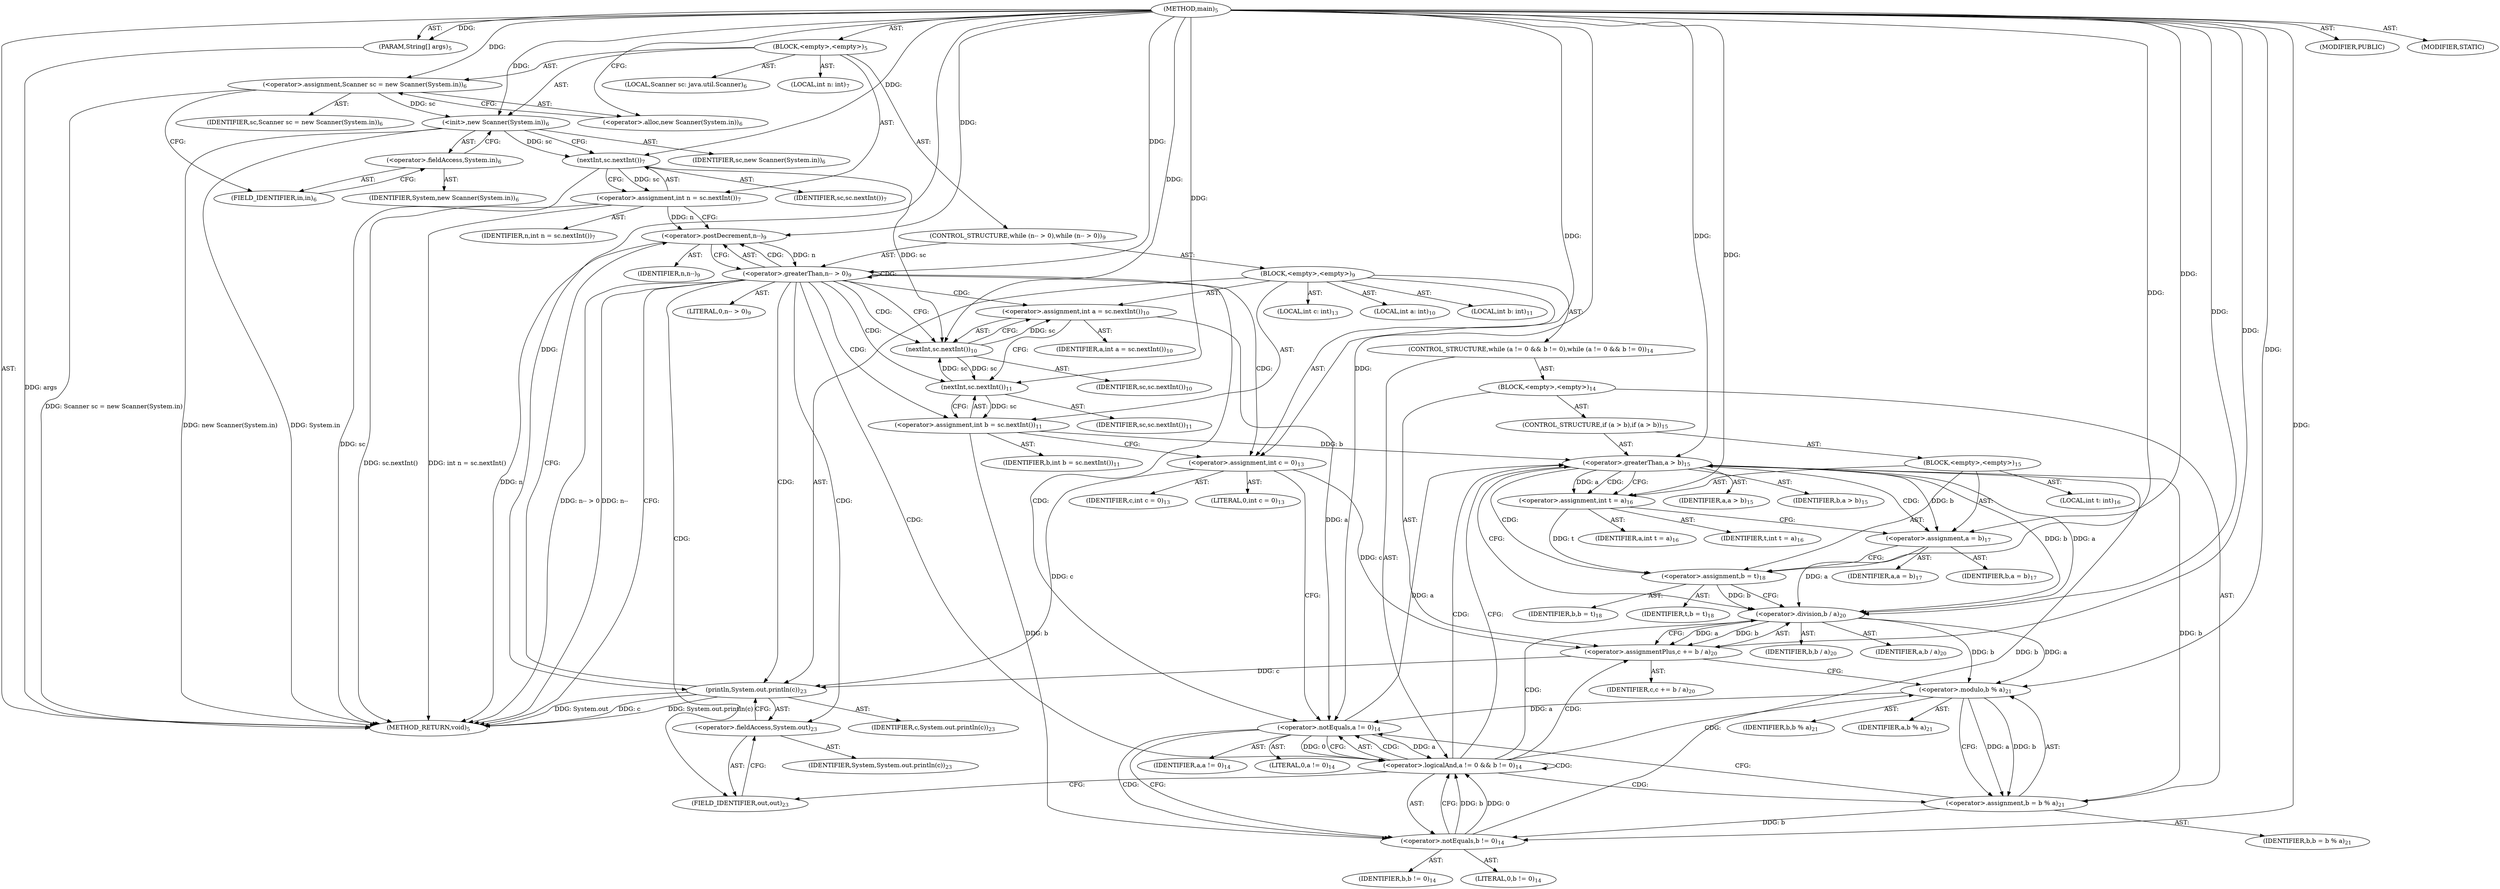 digraph "main" {  
"19" [label = <(METHOD,main)<SUB>5</SUB>> ]
"20" [label = <(PARAM,String[] args)<SUB>5</SUB>> ]
"21" [label = <(BLOCK,&lt;empty&gt;,&lt;empty&gt;)<SUB>5</SUB>> ]
"4" [label = <(LOCAL,Scanner sc: java.util.Scanner)<SUB>6</SUB>> ]
"22" [label = <(&lt;operator&gt;.assignment,Scanner sc = new Scanner(System.in))<SUB>6</SUB>> ]
"23" [label = <(IDENTIFIER,sc,Scanner sc = new Scanner(System.in))<SUB>6</SUB>> ]
"24" [label = <(&lt;operator&gt;.alloc,new Scanner(System.in))<SUB>6</SUB>> ]
"25" [label = <(&lt;init&gt;,new Scanner(System.in))<SUB>6</SUB>> ]
"3" [label = <(IDENTIFIER,sc,new Scanner(System.in))<SUB>6</SUB>> ]
"26" [label = <(&lt;operator&gt;.fieldAccess,System.in)<SUB>6</SUB>> ]
"27" [label = <(IDENTIFIER,System,new Scanner(System.in))<SUB>6</SUB>> ]
"28" [label = <(FIELD_IDENTIFIER,in,in)<SUB>6</SUB>> ]
"29" [label = <(LOCAL,int n: int)<SUB>7</SUB>> ]
"30" [label = <(&lt;operator&gt;.assignment,int n = sc.nextInt())<SUB>7</SUB>> ]
"31" [label = <(IDENTIFIER,n,int n = sc.nextInt())<SUB>7</SUB>> ]
"32" [label = <(nextInt,sc.nextInt())<SUB>7</SUB>> ]
"33" [label = <(IDENTIFIER,sc,sc.nextInt())<SUB>7</SUB>> ]
"34" [label = <(CONTROL_STRUCTURE,while (n-- &gt; 0),while (n-- &gt; 0))<SUB>9</SUB>> ]
"35" [label = <(&lt;operator&gt;.greaterThan,n-- &gt; 0)<SUB>9</SUB>> ]
"36" [label = <(&lt;operator&gt;.postDecrement,n--)<SUB>9</SUB>> ]
"37" [label = <(IDENTIFIER,n,n--)<SUB>9</SUB>> ]
"38" [label = <(LITERAL,0,n-- &gt; 0)<SUB>9</SUB>> ]
"39" [label = <(BLOCK,&lt;empty&gt;,&lt;empty&gt;)<SUB>9</SUB>> ]
"40" [label = <(LOCAL,int a: int)<SUB>10</SUB>> ]
"41" [label = <(&lt;operator&gt;.assignment,int a = sc.nextInt())<SUB>10</SUB>> ]
"42" [label = <(IDENTIFIER,a,int a = sc.nextInt())<SUB>10</SUB>> ]
"43" [label = <(nextInt,sc.nextInt())<SUB>10</SUB>> ]
"44" [label = <(IDENTIFIER,sc,sc.nextInt())<SUB>10</SUB>> ]
"45" [label = <(LOCAL,int b: int)<SUB>11</SUB>> ]
"46" [label = <(&lt;operator&gt;.assignment,int b = sc.nextInt())<SUB>11</SUB>> ]
"47" [label = <(IDENTIFIER,b,int b = sc.nextInt())<SUB>11</SUB>> ]
"48" [label = <(nextInt,sc.nextInt())<SUB>11</SUB>> ]
"49" [label = <(IDENTIFIER,sc,sc.nextInt())<SUB>11</SUB>> ]
"50" [label = <(LOCAL,int c: int)<SUB>13</SUB>> ]
"51" [label = <(&lt;operator&gt;.assignment,int c = 0)<SUB>13</SUB>> ]
"52" [label = <(IDENTIFIER,c,int c = 0)<SUB>13</SUB>> ]
"53" [label = <(LITERAL,0,int c = 0)<SUB>13</SUB>> ]
"54" [label = <(CONTROL_STRUCTURE,while (a != 0 &amp;&amp; b != 0),while (a != 0 &amp;&amp; b != 0))<SUB>14</SUB>> ]
"55" [label = <(&lt;operator&gt;.logicalAnd,a != 0 &amp;&amp; b != 0)<SUB>14</SUB>> ]
"56" [label = <(&lt;operator&gt;.notEquals,a != 0)<SUB>14</SUB>> ]
"57" [label = <(IDENTIFIER,a,a != 0)<SUB>14</SUB>> ]
"58" [label = <(LITERAL,0,a != 0)<SUB>14</SUB>> ]
"59" [label = <(&lt;operator&gt;.notEquals,b != 0)<SUB>14</SUB>> ]
"60" [label = <(IDENTIFIER,b,b != 0)<SUB>14</SUB>> ]
"61" [label = <(LITERAL,0,b != 0)<SUB>14</SUB>> ]
"62" [label = <(BLOCK,&lt;empty&gt;,&lt;empty&gt;)<SUB>14</SUB>> ]
"63" [label = <(CONTROL_STRUCTURE,if (a &gt; b),if (a &gt; b))<SUB>15</SUB>> ]
"64" [label = <(&lt;operator&gt;.greaterThan,a &gt; b)<SUB>15</SUB>> ]
"65" [label = <(IDENTIFIER,a,a &gt; b)<SUB>15</SUB>> ]
"66" [label = <(IDENTIFIER,b,a &gt; b)<SUB>15</SUB>> ]
"67" [label = <(BLOCK,&lt;empty&gt;,&lt;empty&gt;)<SUB>15</SUB>> ]
"68" [label = <(LOCAL,int t: int)<SUB>16</SUB>> ]
"69" [label = <(&lt;operator&gt;.assignment,int t = a)<SUB>16</SUB>> ]
"70" [label = <(IDENTIFIER,t,int t = a)<SUB>16</SUB>> ]
"71" [label = <(IDENTIFIER,a,int t = a)<SUB>16</SUB>> ]
"72" [label = <(&lt;operator&gt;.assignment,a = b)<SUB>17</SUB>> ]
"73" [label = <(IDENTIFIER,a,a = b)<SUB>17</SUB>> ]
"74" [label = <(IDENTIFIER,b,a = b)<SUB>17</SUB>> ]
"75" [label = <(&lt;operator&gt;.assignment,b = t)<SUB>18</SUB>> ]
"76" [label = <(IDENTIFIER,b,b = t)<SUB>18</SUB>> ]
"77" [label = <(IDENTIFIER,t,b = t)<SUB>18</SUB>> ]
"78" [label = <(&lt;operator&gt;.assignmentPlus,c += b / a)<SUB>20</SUB>> ]
"79" [label = <(IDENTIFIER,c,c += b / a)<SUB>20</SUB>> ]
"80" [label = <(&lt;operator&gt;.division,b / a)<SUB>20</SUB>> ]
"81" [label = <(IDENTIFIER,b,b / a)<SUB>20</SUB>> ]
"82" [label = <(IDENTIFIER,a,b / a)<SUB>20</SUB>> ]
"83" [label = <(&lt;operator&gt;.assignment,b = b % a)<SUB>21</SUB>> ]
"84" [label = <(IDENTIFIER,b,b = b % a)<SUB>21</SUB>> ]
"85" [label = <(&lt;operator&gt;.modulo,b % a)<SUB>21</SUB>> ]
"86" [label = <(IDENTIFIER,b,b % a)<SUB>21</SUB>> ]
"87" [label = <(IDENTIFIER,a,b % a)<SUB>21</SUB>> ]
"88" [label = <(println,System.out.println(c))<SUB>23</SUB>> ]
"89" [label = <(&lt;operator&gt;.fieldAccess,System.out)<SUB>23</SUB>> ]
"90" [label = <(IDENTIFIER,System,System.out.println(c))<SUB>23</SUB>> ]
"91" [label = <(FIELD_IDENTIFIER,out,out)<SUB>23</SUB>> ]
"92" [label = <(IDENTIFIER,c,System.out.println(c))<SUB>23</SUB>> ]
"93" [label = <(MODIFIER,PUBLIC)> ]
"94" [label = <(MODIFIER,STATIC)> ]
"95" [label = <(METHOD_RETURN,void)<SUB>5</SUB>> ]
  "19" -> "20"  [ label = "AST: "] 
  "19" -> "21"  [ label = "AST: "] 
  "19" -> "93"  [ label = "AST: "] 
  "19" -> "94"  [ label = "AST: "] 
  "19" -> "95"  [ label = "AST: "] 
  "21" -> "4"  [ label = "AST: "] 
  "21" -> "22"  [ label = "AST: "] 
  "21" -> "25"  [ label = "AST: "] 
  "21" -> "29"  [ label = "AST: "] 
  "21" -> "30"  [ label = "AST: "] 
  "21" -> "34"  [ label = "AST: "] 
  "22" -> "23"  [ label = "AST: "] 
  "22" -> "24"  [ label = "AST: "] 
  "25" -> "3"  [ label = "AST: "] 
  "25" -> "26"  [ label = "AST: "] 
  "26" -> "27"  [ label = "AST: "] 
  "26" -> "28"  [ label = "AST: "] 
  "30" -> "31"  [ label = "AST: "] 
  "30" -> "32"  [ label = "AST: "] 
  "32" -> "33"  [ label = "AST: "] 
  "34" -> "35"  [ label = "AST: "] 
  "34" -> "39"  [ label = "AST: "] 
  "35" -> "36"  [ label = "AST: "] 
  "35" -> "38"  [ label = "AST: "] 
  "36" -> "37"  [ label = "AST: "] 
  "39" -> "40"  [ label = "AST: "] 
  "39" -> "41"  [ label = "AST: "] 
  "39" -> "45"  [ label = "AST: "] 
  "39" -> "46"  [ label = "AST: "] 
  "39" -> "50"  [ label = "AST: "] 
  "39" -> "51"  [ label = "AST: "] 
  "39" -> "54"  [ label = "AST: "] 
  "39" -> "88"  [ label = "AST: "] 
  "41" -> "42"  [ label = "AST: "] 
  "41" -> "43"  [ label = "AST: "] 
  "43" -> "44"  [ label = "AST: "] 
  "46" -> "47"  [ label = "AST: "] 
  "46" -> "48"  [ label = "AST: "] 
  "48" -> "49"  [ label = "AST: "] 
  "51" -> "52"  [ label = "AST: "] 
  "51" -> "53"  [ label = "AST: "] 
  "54" -> "55"  [ label = "AST: "] 
  "54" -> "62"  [ label = "AST: "] 
  "55" -> "56"  [ label = "AST: "] 
  "55" -> "59"  [ label = "AST: "] 
  "56" -> "57"  [ label = "AST: "] 
  "56" -> "58"  [ label = "AST: "] 
  "59" -> "60"  [ label = "AST: "] 
  "59" -> "61"  [ label = "AST: "] 
  "62" -> "63"  [ label = "AST: "] 
  "62" -> "78"  [ label = "AST: "] 
  "62" -> "83"  [ label = "AST: "] 
  "63" -> "64"  [ label = "AST: "] 
  "63" -> "67"  [ label = "AST: "] 
  "64" -> "65"  [ label = "AST: "] 
  "64" -> "66"  [ label = "AST: "] 
  "67" -> "68"  [ label = "AST: "] 
  "67" -> "69"  [ label = "AST: "] 
  "67" -> "72"  [ label = "AST: "] 
  "67" -> "75"  [ label = "AST: "] 
  "69" -> "70"  [ label = "AST: "] 
  "69" -> "71"  [ label = "AST: "] 
  "72" -> "73"  [ label = "AST: "] 
  "72" -> "74"  [ label = "AST: "] 
  "75" -> "76"  [ label = "AST: "] 
  "75" -> "77"  [ label = "AST: "] 
  "78" -> "79"  [ label = "AST: "] 
  "78" -> "80"  [ label = "AST: "] 
  "80" -> "81"  [ label = "AST: "] 
  "80" -> "82"  [ label = "AST: "] 
  "83" -> "84"  [ label = "AST: "] 
  "83" -> "85"  [ label = "AST: "] 
  "85" -> "86"  [ label = "AST: "] 
  "85" -> "87"  [ label = "AST: "] 
  "88" -> "89"  [ label = "AST: "] 
  "88" -> "92"  [ label = "AST: "] 
  "89" -> "90"  [ label = "AST: "] 
  "89" -> "91"  [ label = "AST: "] 
  "22" -> "28"  [ label = "CFG: "] 
  "25" -> "32"  [ label = "CFG: "] 
  "30" -> "36"  [ label = "CFG: "] 
  "24" -> "22"  [ label = "CFG: "] 
  "26" -> "25"  [ label = "CFG: "] 
  "32" -> "30"  [ label = "CFG: "] 
  "35" -> "95"  [ label = "CFG: "] 
  "35" -> "43"  [ label = "CFG: "] 
  "28" -> "26"  [ label = "CFG: "] 
  "36" -> "35"  [ label = "CFG: "] 
  "41" -> "48"  [ label = "CFG: "] 
  "46" -> "51"  [ label = "CFG: "] 
  "51" -> "56"  [ label = "CFG: "] 
  "88" -> "36"  [ label = "CFG: "] 
  "43" -> "41"  [ label = "CFG: "] 
  "48" -> "46"  [ label = "CFG: "] 
  "55" -> "64"  [ label = "CFG: "] 
  "55" -> "91"  [ label = "CFG: "] 
  "89" -> "88"  [ label = "CFG: "] 
  "56" -> "55"  [ label = "CFG: "] 
  "56" -> "59"  [ label = "CFG: "] 
  "59" -> "55"  [ label = "CFG: "] 
  "78" -> "85"  [ label = "CFG: "] 
  "83" -> "56"  [ label = "CFG: "] 
  "91" -> "89"  [ label = "CFG: "] 
  "64" -> "69"  [ label = "CFG: "] 
  "64" -> "80"  [ label = "CFG: "] 
  "80" -> "78"  [ label = "CFG: "] 
  "85" -> "83"  [ label = "CFG: "] 
  "69" -> "72"  [ label = "CFG: "] 
  "72" -> "75"  [ label = "CFG: "] 
  "75" -> "80"  [ label = "CFG: "] 
  "19" -> "24"  [ label = "CFG: "] 
  "20" -> "95"  [ label = "DDG: args"] 
  "22" -> "95"  [ label = "DDG: Scanner sc = new Scanner(System.in)"] 
  "25" -> "95"  [ label = "DDG: System.in"] 
  "25" -> "95"  [ label = "DDG: new Scanner(System.in)"] 
  "32" -> "95"  [ label = "DDG: sc"] 
  "30" -> "95"  [ label = "DDG: sc.nextInt()"] 
  "30" -> "95"  [ label = "DDG: int n = sc.nextInt()"] 
  "36" -> "95"  [ label = "DDG: n"] 
  "35" -> "95"  [ label = "DDG: n--"] 
  "35" -> "95"  [ label = "DDG: n-- &gt; 0"] 
  "88" -> "95"  [ label = "DDG: System.out"] 
  "88" -> "95"  [ label = "DDG: c"] 
  "88" -> "95"  [ label = "DDG: System.out.println(c)"] 
  "19" -> "20"  [ label = "DDG: "] 
  "19" -> "22"  [ label = "DDG: "] 
  "32" -> "30"  [ label = "DDG: sc"] 
  "22" -> "25"  [ label = "DDG: sc"] 
  "19" -> "25"  [ label = "DDG: "] 
  "25" -> "32"  [ label = "DDG: sc"] 
  "19" -> "32"  [ label = "DDG: "] 
  "36" -> "35"  [ label = "DDG: n"] 
  "19" -> "35"  [ label = "DDG: "] 
  "43" -> "41"  [ label = "DDG: sc"] 
  "48" -> "46"  [ label = "DDG: sc"] 
  "19" -> "51"  [ label = "DDG: "] 
  "30" -> "36"  [ label = "DDG: n"] 
  "19" -> "36"  [ label = "DDG: "] 
  "51" -> "88"  [ label = "DDG: c"] 
  "78" -> "88"  [ label = "DDG: c"] 
  "19" -> "88"  [ label = "DDG: "] 
  "32" -> "43"  [ label = "DDG: sc"] 
  "48" -> "43"  [ label = "DDG: sc"] 
  "19" -> "43"  [ label = "DDG: "] 
  "43" -> "48"  [ label = "DDG: sc"] 
  "19" -> "48"  [ label = "DDG: "] 
  "56" -> "55"  [ label = "DDG: a"] 
  "56" -> "55"  [ label = "DDG: 0"] 
  "59" -> "55"  [ label = "DDG: b"] 
  "59" -> "55"  [ label = "DDG: 0"] 
  "80" -> "78"  [ label = "DDG: b"] 
  "80" -> "78"  [ label = "DDG: a"] 
  "85" -> "83"  [ label = "DDG: b"] 
  "85" -> "83"  [ label = "DDG: a"] 
  "41" -> "56"  [ label = "DDG: a"] 
  "85" -> "56"  [ label = "DDG: a"] 
  "19" -> "56"  [ label = "DDG: "] 
  "46" -> "59"  [ label = "DDG: b"] 
  "83" -> "59"  [ label = "DDG: b"] 
  "19" -> "59"  [ label = "DDG: "] 
  "51" -> "78"  [ label = "DDG: c"] 
  "19" -> "78"  [ label = "DDG: "] 
  "56" -> "64"  [ label = "DDG: a"] 
  "19" -> "64"  [ label = "DDG: "] 
  "46" -> "64"  [ label = "DDG: b"] 
  "59" -> "64"  [ label = "DDG: b"] 
  "83" -> "64"  [ label = "DDG: b"] 
  "64" -> "69"  [ label = "DDG: a"] 
  "19" -> "69"  [ label = "DDG: "] 
  "64" -> "72"  [ label = "DDG: b"] 
  "19" -> "72"  [ label = "DDG: "] 
  "69" -> "75"  [ label = "DDG: t"] 
  "19" -> "75"  [ label = "DDG: "] 
  "64" -> "80"  [ label = "DDG: b"] 
  "75" -> "80"  [ label = "DDG: b"] 
  "19" -> "80"  [ label = "DDG: "] 
  "64" -> "80"  [ label = "DDG: a"] 
  "72" -> "80"  [ label = "DDG: a"] 
  "80" -> "85"  [ label = "DDG: b"] 
  "19" -> "85"  [ label = "DDG: "] 
  "80" -> "85"  [ label = "DDG: a"] 
  "35" -> "48"  [ label = "CDG: "] 
  "35" -> "51"  [ label = "CDG: "] 
  "35" -> "89"  [ label = "CDG: "] 
  "35" -> "46"  [ label = "CDG: "] 
  "35" -> "56"  [ label = "CDG: "] 
  "35" -> "91"  [ label = "CDG: "] 
  "35" -> "35"  [ label = "CDG: "] 
  "35" -> "43"  [ label = "CDG: "] 
  "35" -> "36"  [ label = "CDG: "] 
  "35" -> "88"  [ label = "CDG: "] 
  "35" -> "41"  [ label = "CDG: "] 
  "35" -> "55"  [ label = "CDG: "] 
  "55" -> "64"  [ label = "CDG: "] 
  "55" -> "85"  [ label = "CDG: "] 
  "55" -> "56"  [ label = "CDG: "] 
  "55" -> "80"  [ label = "CDG: "] 
  "55" -> "83"  [ label = "CDG: "] 
  "55" -> "55"  [ label = "CDG: "] 
  "55" -> "78"  [ label = "CDG: "] 
  "56" -> "59"  [ label = "CDG: "] 
  "64" -> "75"  [ label = "CDG: "] 
  "64" -> "72"  [ label = "CDG: "] 
  "64" -> "69"  [ label = "CDG: "] 
}

